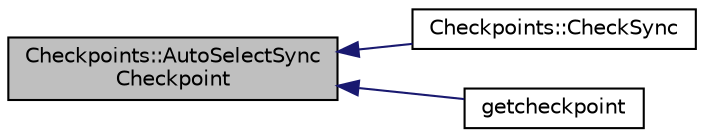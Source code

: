 digraph "Checkpoints::AutoSelectSyncCheckpoint"
{
  edge [fontname="Helvetica",fontsize="10",labelfontname="Helvetica",labelfontsize="10"];
  node [fontname="Helvetica",fontsize="10",shape=record];
  rankdir="LR";
  Node1 [label="Checkpoints::AutoSelectSync\lCheckpoint",height=0.2,width=0.4,color="black", fillcolor="grey75", style="filled", fontcolor="black"];
  Node1 -> Node2 [dir="back",color="midnightblue",fontsize="10",style="solid",fontname="Helvetica"];
  Node2 [label="Checkpoints::CheckSync",height=0.2,width=0.4,color="black", fillcolor="white", style="filled",URL="$d5/d46/namespace_checkpoints.html#ab698c7033e4afdd7f7173bbe22b7c2c5"];
  Node1 -> Node3 [dir="back",color="midnightblue",fontsize="10",style="solid",fontname="Helvetica"];
  Node3 [label="getcheckpoint",height=0.2,width=0.4,color="black", fillcolor="white", style="filled",URL="$d0/d47/rpcblockchain_8cpp.html#a18e0cd566c85cd589c2d687fa06d77e7"];
}
